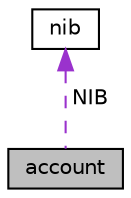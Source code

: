 digraph G
{
  edge [fontname="Helvetica",fontsize="10",labelfontname="Helvetica",labelfontsize="10"];
  node [fontname="Helvetica",fontsize="10",shape=record];
  Node1 [label="account",height=0.2,width=0.4,color="black", fillcolor="grey75", style="filled" fontcolor="black"];
  Node2 -> Node1 [dir="back",color="darkorchid3",fontsize="10",style="dashed",label=" NIB" ,fontname="Helvetica"];
  Node2 [label="nib",height=0.2,width=0.4,color="black", fillcolor="white", style="filled",URL="$classnib.html",tooltip="Numero de Identificao Bancaria (21 Digits) - Format BBBB AAAA NNNN NNNN NNNC C."];
}
